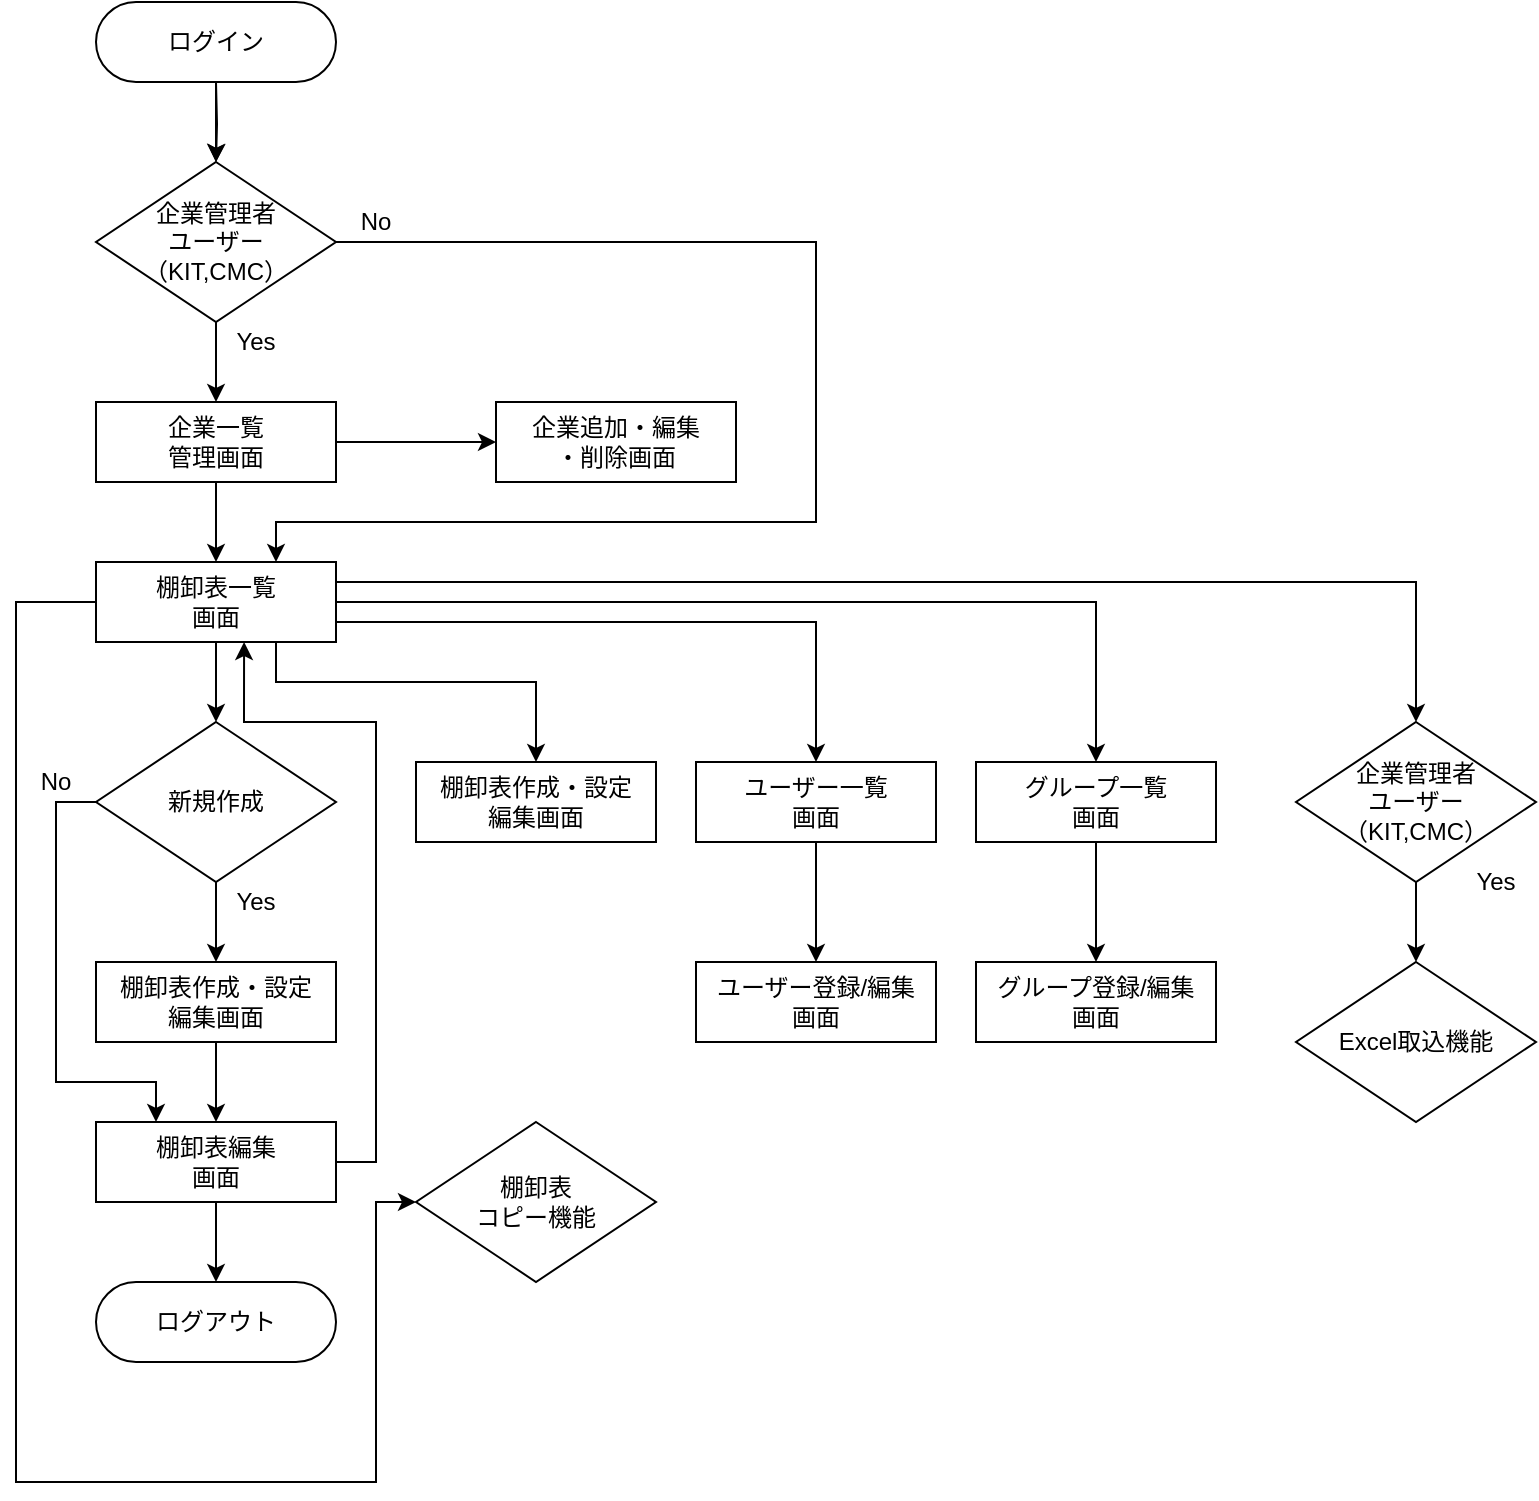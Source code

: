 <mxfile version="14.9.8" type="github">
  <diagram id="VrKD0ewOHlVVfgMDHuje" name="ページ1">
    <mxGraphModel dx="1117" dy="620" grid="1" gridSize="10" guides="1" tooltips="1" connect="1" arrows="1" fold="1" page="1" pageScale="1" pageWidth="827" pageHeight="1169" math="0" shadow="0">
      <root>
        <mxCell id="0" />
        <mxCell id="1" parent="0" />
        <mxCell id="JIiG9f2djd5JSEeI8ZKf-5" value="" style="edgeStyle=orthogonalEdgeStyle;rounded=0;orthogonalLoop=1;jettySize=auto;html=1;entryX=0.5;entryY=0;entryDx=0;entryDy=0;" parent="1" target="JIiG9f2djd5JSEeI8ZKf-20" edge="1">
          <mxGeometry relative="1" as="geometry">
            <mxPoint x="140" y="80" as="sourcePoint" />
            <mxPoint x="140" y="140" as="targetPoint" />
          </mxGeometry>
        </mxCell>
        <mxCell id="JIiG9f2djd5JSEeI8ZKf-17" style="edgeStyle=none;rounded=0;orthogonalLoop=1;jettySize=auto;html=1;entryX=0.75;entryY=0;entryDx=0;entryDy=0;exitX=1;exitY=0.5;exitDx=0;exitDy=0;" parent="1" source="JIiG9f2djd5JSEeI8ZKf-20" target="JIiG9f2djd5JSEeI8ZKf-3" edge="1">
          <mxGeometry relative="1" as="geometry">
            <mxPoint x="360" y="230" as="targetPoint" />
            <mxPoint x="190" y="270" as="sourcePoint" />
            <Array as="points">
              <mxPoint x="440" y="160" />
              <mxPoint x="440" y="240" />
              <mxPoint x="440" y="300" />
              <mxPoint x="170" y="300" />
            </Array>
          </mxGeometry>
        </mxCell>
        <mxCell id="JIiG9f2djd5JSEeI8ZKf-8" style="edgeStyle=none;rounded=0;orthogonalLoop=1;jettySize=auto;html=1;entryX=0.5;entryY=0;entryDx=0;entryDy=0;" parent="1" source="JIiG9f2djd5JSEeI8ZKf-2" target="JIiG9f2djd5JSEeI8ZKf-3" edge="1">
          <mxGeometry relative="1" as="geometry">
            <Array as="points" />
          </mxGeometry>
        </mxCell>
        <mxCell id="HAvZMv1LIubI1ggnkloS-2" value="" style="edgeStyle=orthogonalEdgeStyle;rounded=0;orthogonalLoop=1;jettySize=auto;html=1;" edge="1" parent="1" source="JIiG9f2djd5JSEeI8ZKf-2" target="HAvZMv1LIubI1ggnkloS-1">
          <mxGeometry relative="1" as="geometry" />
        </mxCell>
        <mxCell id="JIiG9f2djd5JSEeI8ZKf-2" value="企業一覧&lt;br&gt;管理画面" style="rounded=0;whiteSpace=wrap;html=1;" parent="1" vertex="1">
          <mxGeometry x="80" y="240" width="120" height="40" as="geometry" />
        </mxCell>
        <mxCell id="JIiG9f2djd5JSEeI8ZKf-10" style="edgeStyle=none;rounded=0;orthogonalLoop=1;jettySize=auto;html=1;entryX=0.5;entryY=0;entryDx=0;entryDy=0;exitX=0.75;exitY=1;exitDx=0;exitDy=0;" parent="1" source="JIiG9f2djd5JSEeI8ZKf-3" target="JIiG9f2djd5JSEeI8ZKf-4" edge="1">
          <mxGeometry relative="1" as="geometry">
            <Array as="points">
              <mxPoint x="170" y="380" />
              <mxPoint x="260" y="380" />
              <mxPoint x="300" y="380" />
            </Array>
          </mxGeometry>
        </mxCell>
        <mxCell id="JIiG9f2djd5JSEeI8ZKf-13" style="edgeStyle=none;rounded=0;orthogonalLoop=1;jettySize=auto;html=1;exitX=0.5;exitY=1;exitDx=0;exitDy=0;" parent="1" source="JIiG9f2djd5JSEeI8ZKf-3" target="JIiG9f2djd5JSEeI8ZKf-38" edge="1">
          <mxGeometry relative="1" as="geometry">
            <mxPoint x="100" y="370" as="sourcePoint" />
            <mxPoint x="100" y="400" as="targetPoint" />
            <Array as="points" />
          </mxGeometry>
        </mxCell>
        <mxCell id="JIiG9f2djd5JSEeI8ZKf-37" style="edgeStyle=none;rounded=0;orthogonalLoop=1;jettySize=auto;html=1;entryX=0.5;entryY=0;entryDx=0;entryDy=0;exitX=1;exitY=0.75;exitDx=0;exitDy=0;" parent="1" source="JIiG9f2djd5JSEeI8ZKf-3" target="JIiG9f2djd5JSEeI8ZKf-35" edge="1">
          <mxGeometry relative="1" as="geometry">
            <mxPoint x="200" y="330" as="sourcePoint" />
            <Array as="points">
              <mxPoint x="340" y="350" />
              <mxPoint x="440" y="350" />
            </Array>
          </mxGeometry>
        </mxCell>
        <mxCell id="5xNr5Emgi43Tvl490eg--7" style="edgeStyle=orthogonalEdgeStyle;rounded=0;orthogonalLoop=1;jettySize=auto;html=1;entryX=0.5;entryY=0;entryDx=0;entryDy=0;exitX=1;exitY=0.5;exitDx=0;exitDy=0;" parent="1" source="JIiG9f2djd5JSEeI8ZKf-3" target="5xNr5Emgi43Tvl490eg--1" edge="1">
          <mxGeometry relative="1" as="geometry" />
        </mxCell>
        <mxCell id="HAvZMv1LIubI1ggnkloS-13" value="" style="edgeStyle=orthogonalEdgeStyle;rounded=0;orthogonalLoop=1;jettySize=auto;html=1;entryX=0;entryY=0.5;entryDx=0;entryDy=0;" edge="1" parent="1" source="JIiG9f2djd5JSEeI8ZKf-3" target="HAvZMv1LIubI1ggnkloS-14">
          <mxGeometry relative="1" as="geometry">
            <mxPoint x="320" y="640" as="targetPoint" />
            <Array as="points">
              <mxPoint x="40" y="340" />
              <mxPoint x="40" y="780" />
              <mxPoint x="220" y="780" />
              <mxPoint x="220" y="640" />
            </Array>
          </mxGeometry>
        </mxCell>
        <mxCell id="JIiG9f2djd5JSEeI8ZKf-3" value="棚卸表一覧&lt;br&gt;画面" style="rounded=0;whiteSpace=wrap;html=1;" parent="1" vertex="1">
          <mxGeometry x="80" y="320" width="120" height="40" as="geometry" />
        </mxCell>
        <mxCell id="JIiG9f2djd5JSEeI8ZKf-4" value="棚卸表作成・設定&lt;br&gt;編集画面" style="rounded=0;whiteSpace=wrap;html=1;" parent="1" vertex="1">
          <mxGeometry x="240" y="420" width="120" height="40" as="geometry" />
        </mxCell>
        <mxCell id="JIiG9f2djd5JSEeI8ZKf-16" style="edgeStyle=none;rounded=0;orthogonalLoop=1;jettySize=auto;html=1;entryX=0.25;entryY=0;entryDx=0;entryDy=0;exitX=0;exitY=0.5;exitDx=0;exitDy=0;" parent="1" source="JIiG9f2djd5JSEeI8ZKf-38" target="JIiG9f2djd5JSEeI8ZKf-15" edge="1">
          <mxGeometry relative="1" as="geometry">
            <mxPoint x="-40" y="520" as="targetPoint" />
            <mxPoint x="140" y="400" as="sourcePoint" />
            <Array as="points">
              <mxPoint x="60" y="440" />
              <mxPoint x="60" y="580" />
              <mxPoint x="110" y="580" />
            </Array>
          </mxGeometry>
        </mxCell>
        <mxCell id="JIiG9f2djd5JSEeI8ZKf-19" style="edgeStyle=none;rounded=0;orthogonalLoop=1;jettySize=auto;html=1;" parent="1" source="JIiG9f2djd5JSEeI8ZKf-12" target="JIiG9f2djd5JSEeI8ZKf-15" edge="1">
          <mxGeometry relative="1" as="geometry" />
        </mxCell>
        <mxCell id="JIiG9f2djd5JSEeI8ZKf-12" value="棚卸表作成・設定&lt;br&gt;編集画面" style="rounded=0;whiteSpace=wrap;html=1;" parent="1" vertex="1">
          <mxGeometry x="80" y="520" width="120" height="40" as="geometry" />
        </mxCell>
        <mxCell id="JIiG9f2djd5JSEeI8ZKf-43" style="edgeStyle=none;rounded=0;orthogonalLoop=1;jettySize=auto;html=1;entryX=0.617;entryY=1;entryDx=0;entryDy=0;entryPerimeter=0;" parent="1" source="JIiG9f2djd5JSEeI8ZKf-15" target="JIiG9f2djd5JSEeI8ZKf-3" edge="1">
          <mxGeometry relative="1" as="geometry">
            <Array as="points">
              <mxPoint x="220" y="620" />
              <mxPoint x="220" y="400" />
              <mxPoint x="154" y="400" />
            </Array>
          </mxGeometry>
        </mxCell>
        <mxCell id="JIiG9f2djd5JSEeI8ZKf-45" style="edgeStyle=none;rounded=0;orthogonalLoop=1;jettySize=auto;html=1;" parent="1" source="JIiG9f2djd5JSEeI8ZKf-15" target="JIiG9f2djd5JSEeI8ZKf-44" edge="1">
          <mxGeometry relative="1" as="geometry" />
        </mxCell>
        <mxCell id="JIiG9f2djd5JSEeI8ZKf-15" value="棚卸表編集&lt;br&gt;画面" style="rounded=0;whiteSpace=wrap;html=1;" parent="1" vertex="1">
          <mxGeometry x="80" y="600" width="120" height="40" as="geometry" />
        </mxCell>
        <mxCell id="JIiG9f2djd5JSEeI8ZKf-22" style="edgeStyle=none;rounded=0;orthogonalLoop=1;jettySize=auto;html=1;" parent="1" source="JIiG9f2djd5JSEeI8ZKf-20" target="JIiG9f2djd5JSEeI8ZKf-2" edge="1">
          <mxGeometry relative="1" as="geometry" />
        </mxCell>
        <mxCell id="JIiG9f2djd5JSEeI8ZKf-20" value="企業管理者&lt;br&gt;ユーザー&lt;br&gt;（KIT,CMC）" style="rhombus;whiteSpace=wrap;html=1;" parent="1" vertex="1">
          <mxGeometry x="80" y="120" width="120" height="80" as="geometry" />
        </mxCell>
        <mxCell id="JIiG9f2djd5JSEeI8ZKf-26" value="" style="edgeStyle=none;rounded=0;orthogonalLoop=1;jettySize=auto;html=1;" parent="1" source="JIiG9f2djd5JSEeI8ZKf-23" target="JIiG9f2djd5JSEeI8ZKf-20" edge="1">
          <mxGeometry relative="1" as="geometry" />
        </mxCell>
        <mxCell id="JIiG9f2djd5JSEeI8ZKf-23" value="ログイン" style="rounded=1;whiteSpace=wrap;html=1;arcSize=50;" parent="1" vertex="1">
          <mxGeometry x="80" y="40" width="120" height="40" as="geometry" />
        </mxCell>
        <mxCell id="JIiG9f2djd5JSEeI8ZKf-27" value="No" style="text;html=1;strokeColor=none;fillColor=none;align=center;verticalAlign=middle;whiteSpace=wrap;rounded=0;" parent="1" vertex="1">
          <mxGeometry x="200" y="140" width="40" height="20" as="geometry" />
        </mxCell>
        <mxCell id="JIiG9f2djd5JSEeI8ZKf-29" value="Yes" style="text;html=1;strokeColor=none;fillColor=none;align=center;verticalAlign=middle;whiteSpace=wrap;rounded=0;" parent="1" vertex="1">
          <mxGeometry x="140" y="200" width="40" height="20" as="geometry" />
        </mxCell>
        <mxCell id="5xNr5Emgi43Tvl490eg--5" style="edgeStyle=orthogonalEdgeStyle;rounded=0;orthogonalLoop=1;jettySize=auto;html=1;" parent="1" source="JIiG9f2djd5JSEeI8ZKf-35" target="5xNr5Emgi43Tvl490eg--3" edge="1">
          <mxGeometry relative="1" as="geometry" />
        </mxCell>
        <mxCell id="JIiG9f2djd5JSEeI8ZKf-35" value="ユーザー一覧&lt;br&gt;画面" style="rounded=0;whiteSpace=wrap;html=1;" parent="1" vertex="1">
          <mxGeometry x="380" y="420" width="120" height="40" as="geometry" />
        </mxCell>
        <mxCell id="JIiG9f2djd5JSEeI8ZKf-40" style="edgeStyle=none;rounded=0;orthogonalLoop=1;jettySize=auto;html=1;entryX=0.5;entryY=0;entryDx=0;entryDy=0;exitX=0.5;exitY=1;exitDx=0;exitDy=0;" parent="1" source="JIiG9f2djd5JSEeI8ZKf-38" target="JIiG9f2djd5JSEeI8ZKf-12" edge="1">
          <mxGeometry relative="1" as="geometry">
            <mxPoint x="140" y="500" as="sourcePoint" />
          </mxGeometry>
        </mxCell>
        <mxCell id="JIiG9f2djd5JSEeI8ZKf-38" value="新規作成" style="rhombus;whiteSpace=wrap;html=1;" parent="1" vertex="1">
          <mxGeometry x="80" y="400" width="120" height="80" as="geometry" />
        </mxCell>
        <mxCell id="JIiG9f2djd5JSEeI8ZKf-39" style="edgeStyle=none;rounded=0;orthogonalLoop=1;jettySize=auto;html=1;entryX=0.5;entryY=0;entryDx=0;entryDy=0;" parent="1" source="JIiG9f2djd5JSEeI8ZKf-38" target="JIiG9f2djd5JSEeI8ZKf-38" edge="1">
          <mxGeometry relative="1" as="geometry" />
        </mxCell>
        <mxCell id="JIiG9f2djd5JSEeI8ZKf-41" value="No" style="text;html=1;strokeColor=none;fillColor=none;align=center;verticalAlign=middle;whiteSpace=wrap;rounded=0;" parent="1" vertex="1">
          <mxGeometry x="40" y="420" width="40" height="20" as="geometry" />
        </mxCell>
        <mxCell id="JIiG9f2djd5JSEeI8ZKf-42" value="Yes" style="text;html=1;strokeColor=none;fillColor=none;align=center;verticalAlign=middle;whiteSpace=wrap;rounded=0;" parent="1" vertex="1">
          <mxGeometry x="140" y="480" width="40" height="20" as="geometry" />
        </mxCell>
        <mxCell id="JIiG9f2djd5JSEeI8ZKf-44" value="ログアウト" style="rounded=1;whiteSpace=wrap;html=1;arcSize=50;" parent="1" vertex="1">
          <mxGeometry x="80" y="680" width="120" height="40" as="geometry" />
        </mxCell>
        <mxCell id="AHP80_Op1Ef27McSkYFA-1" style="edgeStyle=orthogonalEdgeStyle;rounded=0;orthogonalLoop=1;jettySize=auto;html=1;" parent="1" source="5xNr5Emgi43Tvl490eg--1" target="5xNr5Emgi43Tvl490eg--6" edge="1">
          <mxGeometry relative="1" as="geometry" />
        </mxCell>
        <mxCell id="5xNr5Emgi43Tvl490eg--1" value="グループ一覧&lt;br&gt;画面" style="rounded=0;whiteSpace=wrap;html=1;" parent="1" vertex="1">
          <mxGeometry x="520" y="420" width="120" height="40" as="geometry" />
        </mxCell>
        <mxCell id="5xNr5Emgi43Tvl490eg--3" value="ユーザー登録/編集&lt;br&gt;画面" style="rounded=0;whiteSpace=wrap;html=1;" parent="1" vertex="1">
          <mxGeometry x="380" y="520" width="120" height="40" as="geometry" />
        </mxCell>
        <mxCell id="5xNr5Emgi43Tvl490eg--6" value="グループ登録/編集&lt;br&gt;画面" style="rounded=0;whiteSpace=wrap;html=1;" parent="1" vertex="1">
          <mxGeometry x="520" y="520" width="120" height="40" as="geometry" />
        </mxCell>
        <mxCell id="HAvZMv1LIubI1ggnkloS-1" value="企業追加・編集&lt;br&gt;・削除画面" style="whiteSpace=wrap;html=1;rounded=0;" vertex="1" parent="1">
          <mxGeometry x="280" y="240" width="120" height="40" as="geometry" />
        </mxCell>
        <mxCell id="HAvZMv1LIubI1ggnkloS-5" style="edgeStyle=orthogonalEdgeStyle;rounded=0;orthogonalLoop=1;jettySize=auto;html=1;exitX=1;exitY=0.25;exitDx=0;exitDy=0;entryX=0.5;entryY=0;entryDx=0;entryDy=0;" edge="1" parent="1" source="JIiG9f2djd5JSEeI8ZKf-3" target="HAvZMv1LIubI1ggnkloS-6">
          <mxGeometry relative="1" as="geometry">
            <mxPoint x="210" y="350" as="sourcePoint" />
            <mxPoint x="740" y="410" as="targetPoint" />
          </mxGeometry>
        </mxCell>
        <mxCell id="HAvZMv1LIubI1ggnkloS-9" value="" style="edgeStyle=orthogonalEdgeStyle;rounded=0;orthogonalLoop=1;jettySize=auto;html=1;" edge="1" parent="1" source="HAvZMv1LIubI1ggnkloS-6">
          <mxGeometry relative="1" as="geometry">
            <mxPoint x="740" y="520" as="targetPoint" />
          </mxGeometry>
        </mxCell>
        <mxCell id="HAvZMv1LIubI1ggnkloS-6" value="企業管理者&lt;br&gt;ユーザー&lt;br&gt;（KIT,CMC）" style="rhombus;whiteSpace=wrap;html=1;" vertex="1" parent="1">
          <mxGeometry x="680" y="400" width="120" height="80" as="geometry" />
        </mxCell>
        <mxCell id="HAvZMv1LIubI1ggnkloS-7" value="Yes" style="text;html=1;strokeColor=none;fillColor=none;align=center;verticalAlign=middle;whiteSpace=wrap;rounded=0;" vertex="1" parent="1">
          <mxGeometry x="760" y="470" width="40" height="20" as="geometry" />
        </mxCell>
        <mxCell id="HAvZMv1LIubI1ggnkloS-11" value="Excel取込機能" style="rhombus;whiteSpace=wrap;html=1;" vertex="1" parent="1">
          <mxGeometry x="680" y="520" width="120" height="80" as="geometry" />
        </mxCell>
        <mxCell id="HAvZMv1LIubI1ggnkloS-14" value="棚卸表&lt;br&gt;コピー機能" style="rhombus;whiteSpace=wrap;html=1;" vertex="1" parent="1">
          <mxGeometry x="240" y="600" width="120" height="80" as="geometry" />
        </mxCell>
      </root>
    </mxGraphModel>
  </diagram>
</mxfile>
